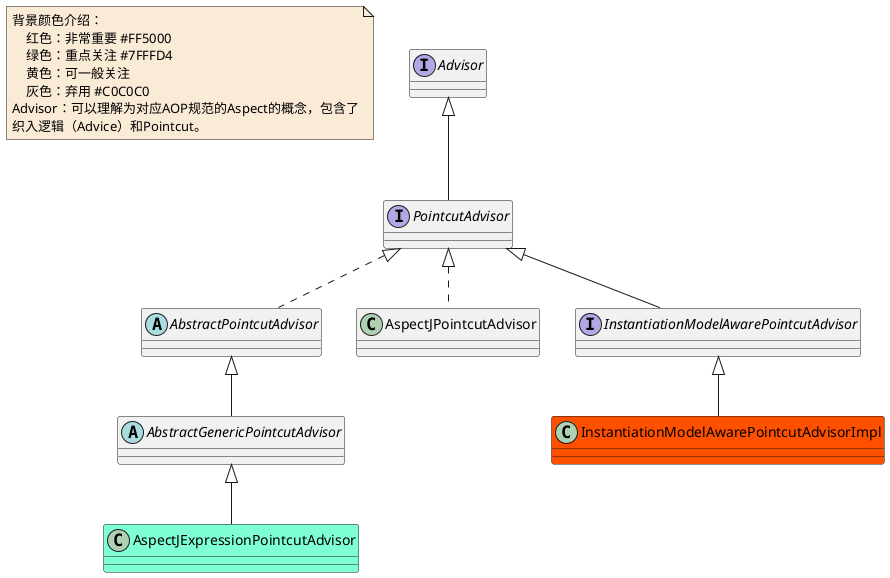 @startuml

note  as N1 #FAEBD7
    背景颜色介绍：
        红色：非常重要 #FF5000
        绿色：重点关注 #7FFFD4
        黄色：可一般关注
        灰色：弃用 #C0C0C0
    Advisor：可以理解为对应AOP规范的Aspect的概念，包含了
    织入逻辑（Advice）和Pointcut。
end note

interface Advisor
abstract class AbstractPointcutAdvisor
abstract class AbstractGenericPointcutAdvisor
class AspectJExpressionPointcutAdvisor #7FFFD4
class AspectJPointcutAdvisor
interface InstantiationModelAwarePointcutAdvisor
class InstantiationModelAwarePointcutAdvisorImpl #FF5000
interface PointcutAdvisor




AbstractGenericPointcutAdvisor <|-- AspectJExpressionPointcutAdvisor

AbstractPointcutAdvisor <|-- AbstractGenericPointcutAdvisor


Advisor <|-- PointcutAdvisor


InstantiationModelAwarePointcutAdvisor <|-- InstantiationModelAwarePointcutAdvisorImpl

PointcutAdvisor <|.. AbstractPointcutAdvisor
PointcutAdvisor <|.. AspectJPointcutAdvisor
PointcutAdvisor <|-- InstantiationModelAwarePointcutAdvisor


@enduml